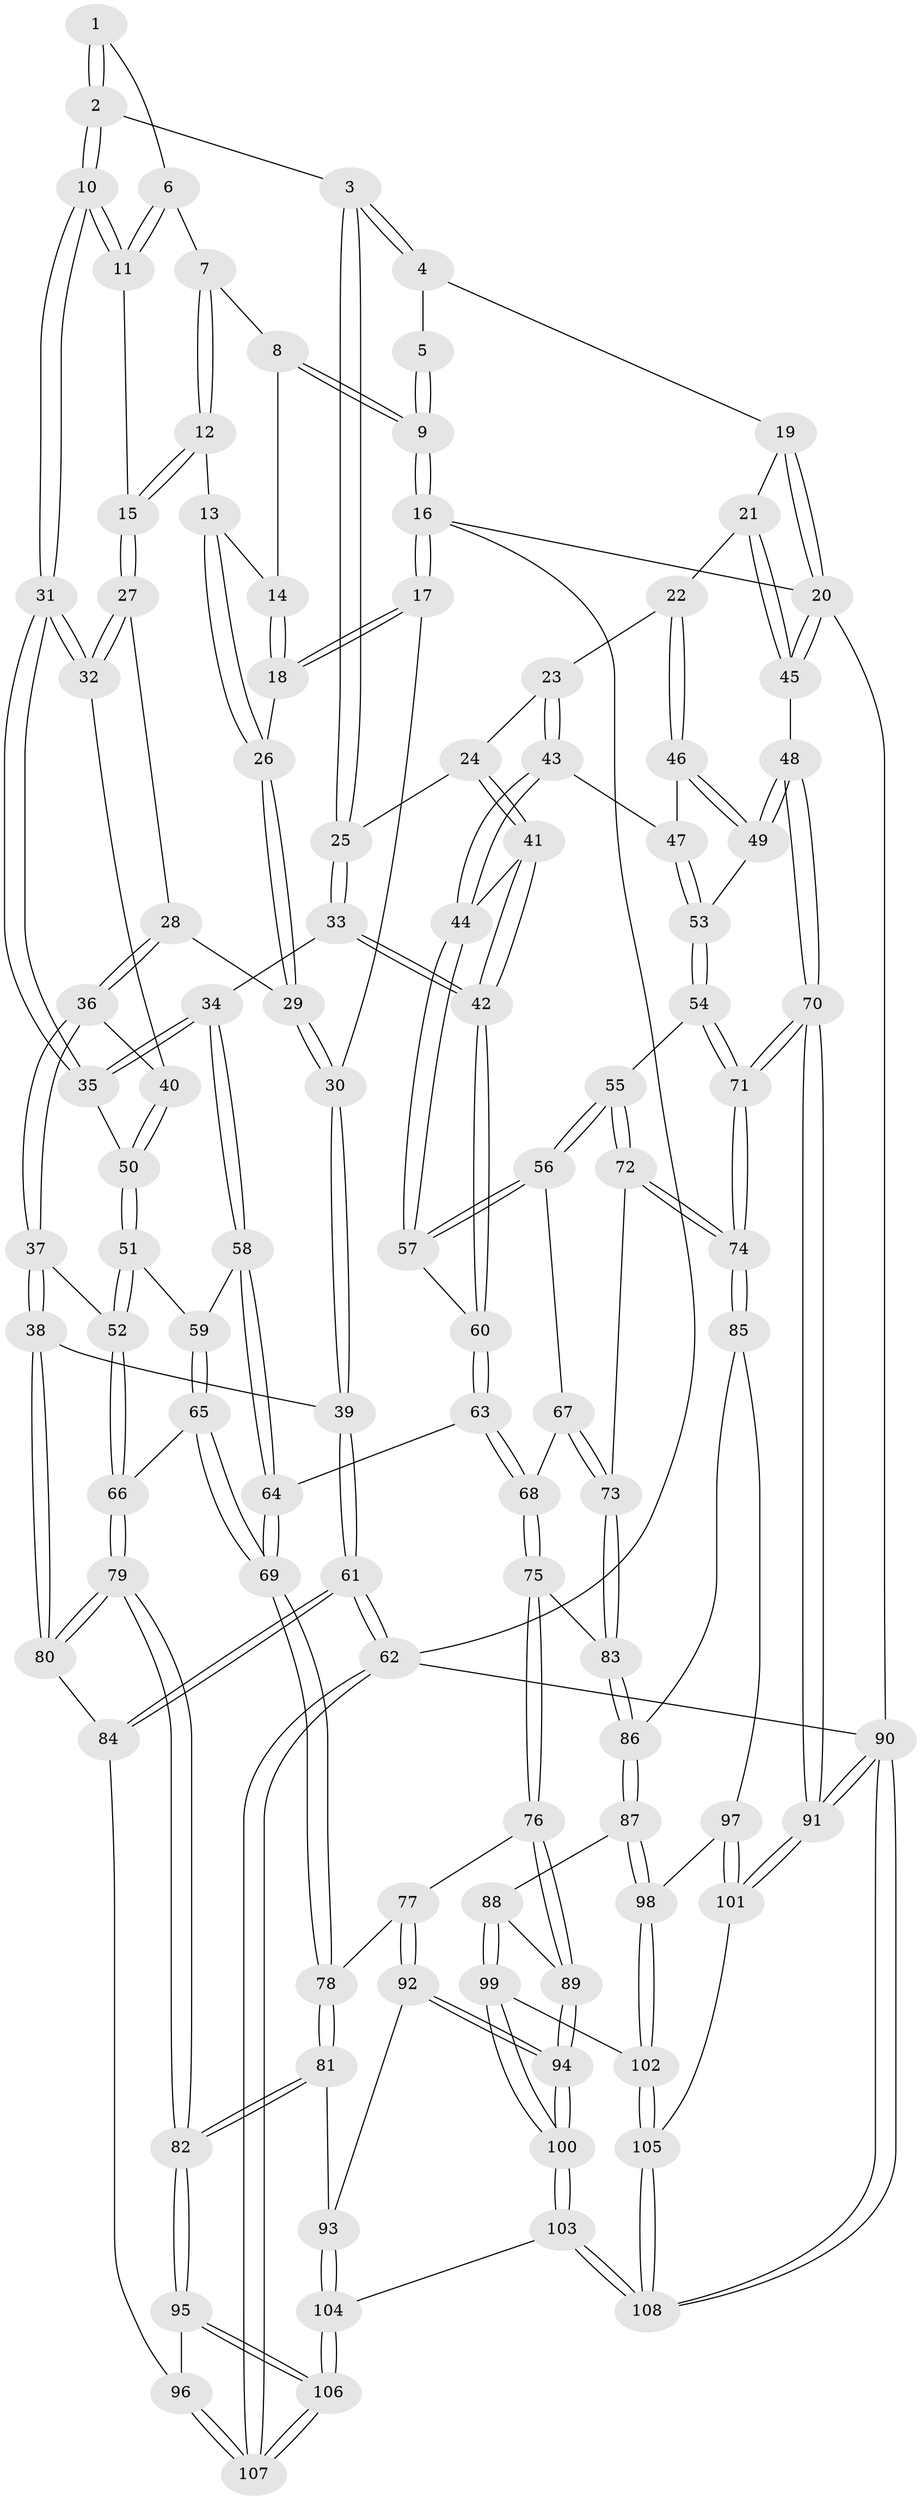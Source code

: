 // Generated by graph-tools (version 1.1) at 2025/03/03/09/25 03:03:17]
// undirected, 108 vertices, 267 edges
graph export_dot {
graph [start="1"]
  node [color=gray90,style=filled];
  1 [pos="+0.20399442013622196+0"];
  2 [pos="+0.3582999560141111+0.15155458341680397"];
  3 [pos="+0.5776952315195447+0.019559642066931174"];
  4 [pos="+0.6096081842099316+0"];
  5 [pos="+0.1859884416659221+0"];
  6 [pos="+0.18435204360493282+0.04343558499285562"];
  7 [pos="+0.12604982305132678+0.09645111066072226"];
  8 [pos="+0.056698058683826+0.08134099318589852"];
  9 [pos="+0+0"];
  10 [pos="+0.3401171708370125+0.18391956223197836"];
  11 [pos="+0.21066269970565304+0.15904215105932445"];
  12 [pos="+0.12042067213720849+0.11527718567720892"];
  13 [pos="+0.07177549399973666+0.16940065737133186"];
  14 [pos="+0.05390712934612511+0.12698814756115026"];
  15 [pos="+0.1735442264272244+0.1960557834281446"];
  16 [pos="+0+0"];
  17 [pos="+0+0"];
  18 [pos="+0+0.08935320066277805"];
  19 [pos="+0.8166956648162621+0"];
  20 [pos="+1+0"];
  21 [pos="+0.8527981393959481+0.28552046543050513"];
  22 [pos="+0.8460098679034211+0.28802042442271836"];
  23 [pos="+0.8022861200485006+0.2869606256779008"];
  24 [pos="+0.670817172619492+0.24315300693366346"];
  25 [pos="+0.6291001900161711+0.2147495960938857"];
  26 [pos="+0.06950815425884911+0.1775111734993143"];
  27 [pos="+0.15914721853097066+0.22565941054418126"];
  28 [pos="+0.08185506757033853+0.23009770736962507"];
  29 [pos="+0.07519221415218465+0.22386166550646414"];
  30 [pos="+0+0.24322420704452533"];
  31 [pos="+0.32808655428736383+0.330045938810769"];
  32 [pos="+0.21511869396257816+0.28994294904113"];
  33 [pos="+0.4455000087415782+0.3993025513687576"];
  34 [pos="+0.42213213566901403+0.40102456954569293"];
  35 [pos="+0.3502724994242787+0.37446080329978765"];
  36 [pos="+0.06275548299987352+0.3825741293136463"];
  37 [pos="+0+0.4953146511448203"];
  38 [pos="+0+0.4983094266290245"];
  39 [pos="+0+0.4940599246508591"];
  40 [pos="+0.08453462766338833+0.37355032067756466"];
  41 [pos="+0.6620773272624401+0.3984532700041039"];
  42 [pos="+0.5156049742579394+0.46077974946289807"];
  43 [pos="+0.7346077695926779+0.45640356581004876"];
  44 [pos="+0.6901991888926858+0.4872326358406995"];
  45 [pos="+1+0.2650381181056741"];
  46 [pos="+0.8489945566368466+0.444838387260099"];
  47 [pos="+0.8108997740930515+0.4773328266599437"];
  48 [pos="+1+0.5928489482026771"];
  49 [pos="+0.9524386998718395+0.5386528751554464"];
  50 [pos="+0.3371726963262033+0.38500063002118756"];
  51 [pos="+0.25626086486289373+0.46494274833381566"];
  52 [pos="+0+0.4978885139815032"];
  53 [pos="+0.8066339639197472+0.5499686092440894"];
  54 [pos="+0.7742328316755736+0.5790521368551786"];
  55 [pos="+0.7653548205003305+0.5814137041360501"];
  56 [pos="+0.682004751030919+0.5385031882917684"];
  57 [pos="+0.674348149106695+0.5197077735517975"];
  58 [pos="+0.39663760968026046+0.5625872663436038"];
  59 [pos="+0.26103271566791647+0.5543340332043062"];
  60 [pos="+0.533663145077236+0.48165371793945394"];
  61 [pos="+0+0.889563420387709"];
  62 [pos="+0+1"];
  63 [pos="+0.5268548533867233+0.6278711866105614"];
  64 [pos="+0.3969676705795873+0.5969296130825097"];
  65 [pos="+0.2550919915359726+0.5996520538363501"];
  66 [pos="+0.14873987070306924+0.6280899474727203"];
  67 [pos="+0.657778173361909+0.584031879479254"];
  68 [pos="+0.5539916435740042+0.6760072952469119"];
  69 [pos="+0.3388810008084557+0.6823020959470769"];
  70 [pos="+1+0.7683615537833127"];
  71 [pos="+1+0.7604152902752047"];
  72 [pos="+0.7534951362887613+0.6766732094677105"];
  73 [pos="+0.7077838843279864+0.7104489931713166"];
  74 [pos="+0.9820228239204242+0.7629026993854979"];
  75 [pos="+0.5542817461843772+0.705096129450246"];
  76 [pos="+0.5308067820814895+0.7320144600725584"];
  77 [pos="+0.5238158272655697+0.7347832871857376"];
  78 [pos="+0.3408341398464041+0.7108170318825955"];
  79 [pos="+0.16588283349026609+0.7583852921255574"];
  80 [pos="+0.06048449549499852+0.7494094470084697"];
  81 [pos="+0.27793806766394835+0.8145750963515089"];
  82 [pos="+0.2354992676204314+0.8323239016663708"];
  83 [pos="+0.6866418374910234+0.7404064943094609"];
  84 [pos="+0.010671357811733418+0.7873364431607341"];
  85 [pos="+0.8077717339061431+0.8120950936761087"];
  86 [pos="+0.7097112349126427+0.7960484684995145"];
  87 [pos="+0.6723021685641264+0.8683270507095331"];
  88 [pos="+0.6239767794800848+0.8678467670938863"];
  89 [pos="+0.5593513444931258+0.7967476107907336"];
  90 [pos="+1+1"];
  91 [pos="+1+1"];
  92 [pos="+0.4481808927869233+0.8710398829840857"];
  93 [pos="+0.37598701722216493+0.8667712635993912"];
  94 [pos="+0.5139900958560697+0.9377228304829687"];
  95 [pos="+0.23310853941167323+0.8369835407158134"];
  96 [pos="+0.14031618953684455+0.9102551782656719"];
  97 [pos="+0.7828419379141125+0.9083173358288287"];
  98 [pos="+0.676983418016684+0.8794853223713281"];
  99 [pos="+0.5435126517577117+0.9289800328361838"];
  100 [pos="+0.517003575970385+0.9423852857028115"];
  101 [pos="+0.7955434425045159+0.9391495872282907"];
  102 [pos="+0.6823549019875017+0.9612790246446892"];
  103 [pos="+0.4993961214314168+1"];
  104 [pos="+0.40650118325045864+1"];
  105 [pos="+0.69693476533856+1"];
  106 [pos="+0.3709426833738654+1"];
  107 [pos="+0+1"];
  108 [pos="+0.6496050835509696+1"];
  1 -- 2;
  1 -- 2;
  1 -- 6;
  2 -- 3;
  2 -- 10;
  2 -- 10;
  3 -- 4;
  3 -- 4;
  3 -- 25;
  3 -- 25;
  4 -- 5;
  4 -- 19;
  5 -- 9;
  5 -- 9;
  6 -- 7;
  6 -- 11;
  6 -- 11;
  7 -- 8;
  7 -- 12;
  7 -- 12;
  8 -- 9;
  8 -- 9;
  8 -- 14;
  9 -- 16;
  9 -- 16;
  10 -- 11;
  10 -- 11;
  10 -- 31;
  10 -- 31;
  11 -- 15;
  12 -- 13;
  12 -- 15;
  12 -- 15;
  13 -- 14;
  13 -- 26;
  13 -- 26;
  14 -- 18;
  14 -- 18;
  15 -- 27;
  15 -- 27;
  16 -- 17;
  16 -- 17;
  16 -- 20;
  16 -- 62;
  17 -- 18;
  17 -- 18;
  17 -- 30;
  18 -- 26;
  19 -- 20;
  19 -- 20;
  19 -- 21;
  20 -- 45;
  20 -- 45;
  20 -- 90;
  21 -- 22;
  21 -- 45;
  21 -- 45;
  22 -- 23;
  22 -- 46;
  22 -- 46;
  23 -- 24;
  23 -- 43;
  23 -- 43;
  24 -- 25;
  24 -- 41;
  24 -- 41;
  25 -- 33;
  25 -- 33;
  26 -- 29;
  26 -- 29;
  27 -- 28;
  27 -- 32;
  27 -- 32;
  28 -- 29;
  28 -- 36;
  28 -- 36;
  29 -- 30;
  29 -- 30;
  30 -- 39;
  30 -- 39;
  31 -- 32;
  31 -- 32;
  31 -- 35;
  31 -- 35;
  32 -- 40;
  33 -- 34;
  33 -- 42;
  33 -- 42;
  34 -- 35;
  34 -- 35;
  34 -- 58;
  34 -- 58;
  35 -- 50;
  36 -- 37;
  36 -- 37;
  36 -- 40;
  37 -- 38;
  37 -- 38;
  37 -- 52;
  38 -- 39;
  38 -- 80;
  38 -- 80;
  39 -- 61;
  39 -- 61;
  40 -- 50;
  40 -- 50;
  41 -- 42;
  41 -- 42;
  41 -- 44;
  42 -- 60;
  42 -- 60;
  43 -- 44;
  43 -- 44;
  43 -- 47;
  44 -- 57;
  44 -- 57;
  45 -- 48;
  46 -- 47;
  46 -- 49;
  46 -- 49;
  47 -- 53;
  47 -- 53;
  48 -- 49;
  48 -- 49;
  48 -- 70;
  48 -- 70;
  49 -- 53;
  50 -- 51;
  50 -- 51;
  51 -- 52;
  51 -- 52;
  51 -- 59;
  52 -- 66;
  52 -- 66;
  53 -- 54;
  53 -- 54;
  54 -- 55;
  54 -- 71;
  54 -- 71;
  55 -- 56;
  55 -- 56;
  55 -- 72;
  55 -- 72;
  56 -- 57;
  56 -- 57;
  56 -- 67;
  57 -- 60;
  58 -- 59;
  58 -- 64;
  58 -- 64;
  59 -- 65;
  59 -- 65;
  60 -- 63;
  60 -- 63;
  61 -- 62;
  61 -- 62;
  61 -- 84;
  61 -- 84;
  62 -- 107;
  62 -- 107;
  62 -- 90;
  63 -- 64;
  63 -- 68;
  63 -- 68;
  64 -- 69;
  64 -- 69;
  65 -- 66;
  65 -- 69;
  65 -- 69;
  66 -- 79;
  66 -- 79;
  67 -- 68;
  67 -- 73;
  67 -- 73;
  68 -- 75;
  68 -- 75;
  69 -- 78;
  69 -- 78;
  70 -- 71;
  70 -- 71;
  70 -- 91;
  70 -- 91;
  71 -- 74;
  71 -- 74;
  72 -- 73;
  72 -- 74;
  72 -- 74;
  73 -- 83;
  73 -- 83;
  74 -- 85;
  74 -- 85;
  75 -- 76;
  75 -- 76;
  75 -- 83;
  76 -- 77;
  76 -- 89;
  76 -- 89;
  77 -- 78;
  77 -- 92;
  77 -- 92;
  78 -- 81;
  78 -- 81;
  79 -- 80;
  79 -- 80;
  79 -- 82;
  79 -- 82;
  80 -- 84;
  81 -- 82;
  81 -- 82;
  81 -- 93;
  82 -- 95;
  82 -- 95;
  83 -- 86;
  83 -- 86;
  84 -- 96;
  85 -- 86;
  85 -- 97;
  86 -- 87;
  86 -- 87;
  87 -- 88;
  87 -- 98;
  87 -- 98;
  88 -- 89;
  88 -- 99;
  88 -- 99;
  89 -- 94;
  89 -- 94;
  90 -- 91;
  90 -- 91;
  90 -- 108;
  90 -- 108;
  91 -- 101;
  91 -- 101;
  92 -- 93;
  92 -- 94;
  92 -- 94;
  93 -- 104;
  93 -- 104;
  94 -- 100;
  94 -- 100;
  95 -- 96;
  95 -- 106;
  95 -- 106;
  96 -- 107;
  96 -- 107;
  97 -- 98;
  97 -- 101;
  97 -- 101;
  98 -- 102;
  98 -- 102;
  99 -- 100;
  99 -- 100;
  99 -- 102;
  100 -- 103;
  100 -- 103;
  101 -- 105;
  102 -- 105;
  102 -- 105;
  103 -- 104;
  103 -- 108;
  103 -- 108;
  104 -- 106;
  104 -- 106;
  105 -- 108;
  105 -- 108;
  106 -- 107;
  106 -- 107;
}
